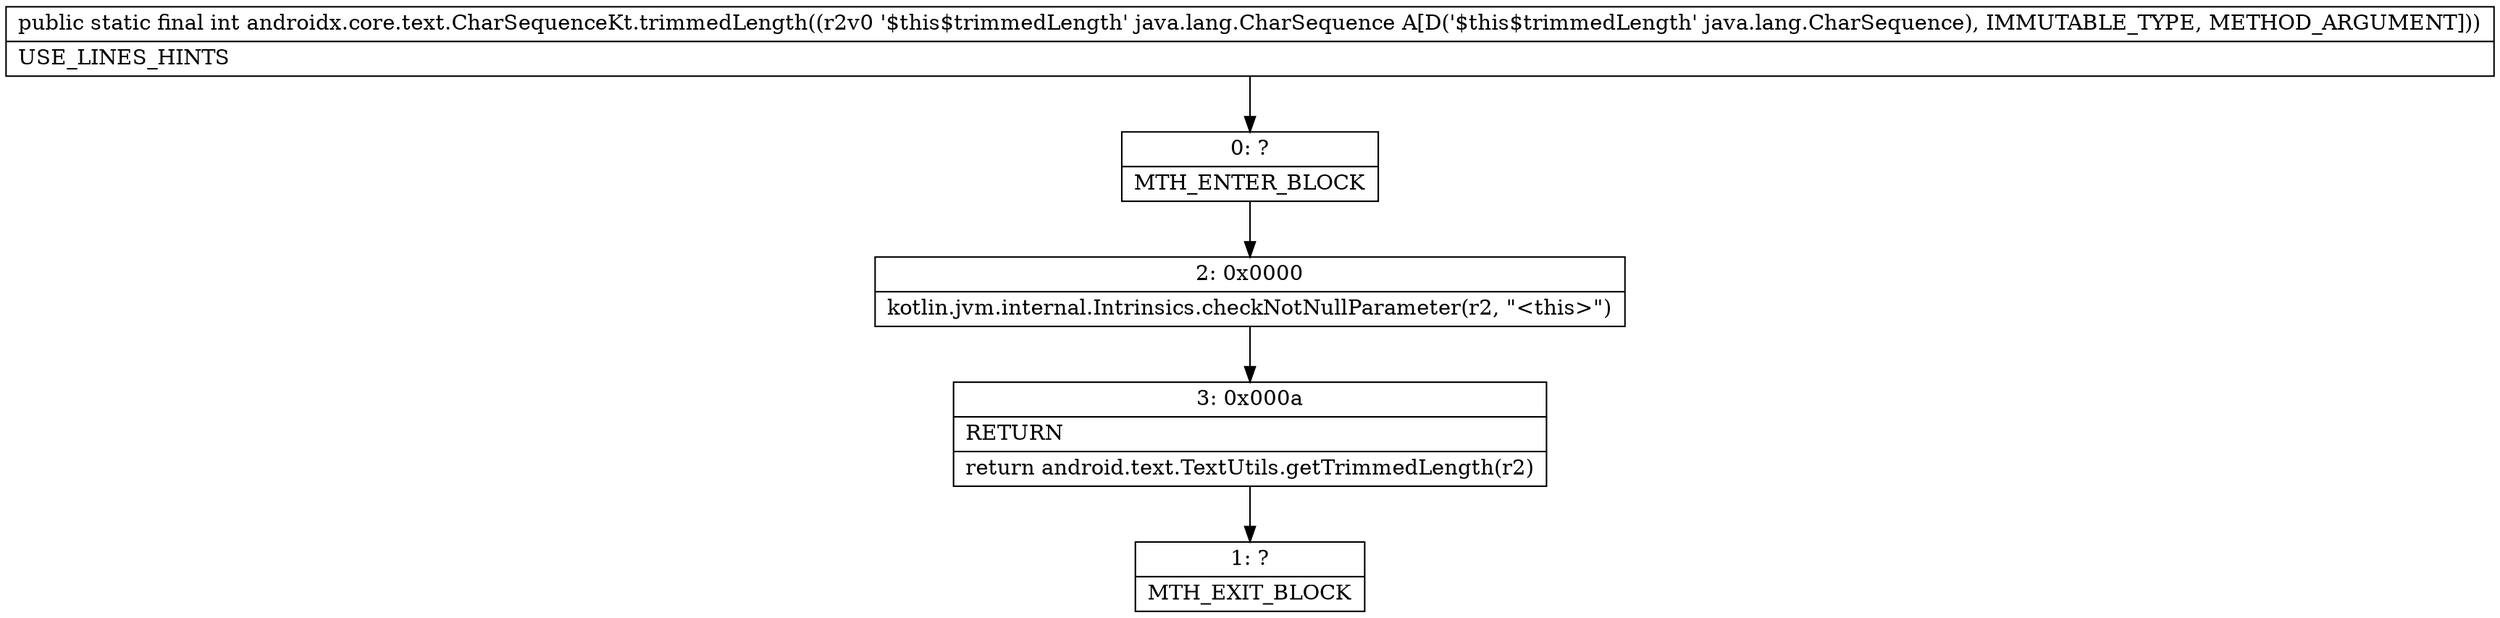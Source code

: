 digraph "CFG forandroidx.core.text.CharSequenceKt.trimmedLength(Ljava\/lang\/CharSequence;)I" {
Node_0 [shape=record,label="{0\:\ ?|MTH_ENTER_BLOCK\l}"];
Node_2 [shape=record,label="{2\:\ 0x0000|kotlin.jvm.internal.Intrinsics.checkNotNullParameter(r2, \"\<this\>\")\l}"];
Node_3 [shape=record,label="{3\:\ 0x000a|RETURN\l|return android.text.TextUtils.getTrimmedLength(r2)\l}"];
Node_1 [shape=record,label="{1\:\ ?|MTH_EXIT_BLOCK\l}"];
MethodNode[shape=record,label="{public static final int androidx.core.text.CharSequenceKt.trimmedLength((r2v0 '$this$trimmedLength' java.lang.CharSequence A[D('$this$trimmedLength' java.lang.CharSequence), IMMUTABLE_TYPE, METHOD_ARGUMENT]))  | USE_LINES_HINTS\l}"];
MethodNode -> Node_0;Node_0 -> Node_2;
Node_2 -> Node_3;
Node_3 -> Node_1;
}

